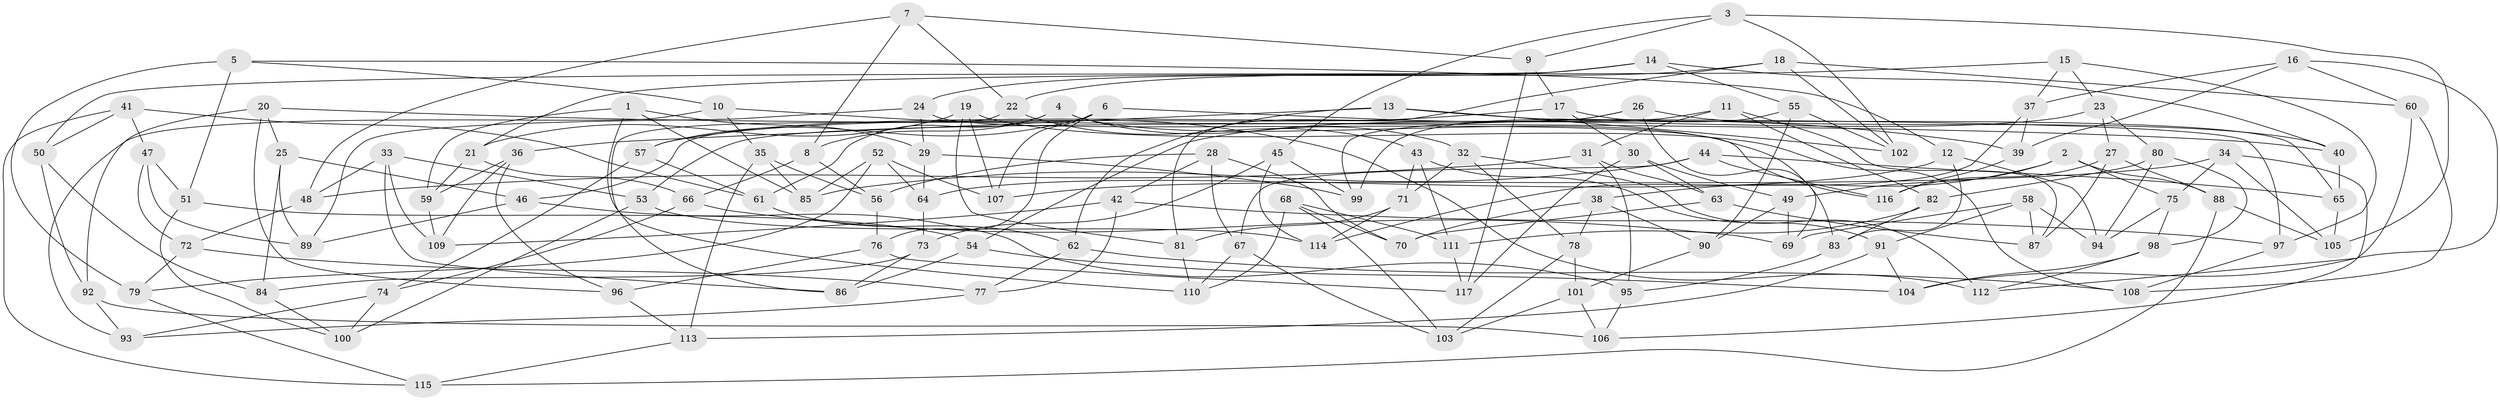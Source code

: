 // coarse degree distribution, {6: 0.10869565217391304, 8: 0.08695652173913043, 12: 0.043478260869565216, 11: 0.043478260869565216, 7: 0.10869565217391304, 4: 0.34782608695652173, 5: 0.10869565217391304, 9: 0.021739130434782608, 14: 0.021739130434782608, 13: 0.021739130434782608, 3: 0.06521739130434782, 15: 0.021739130434782608}
// Generated by graph-tools (version 1.1) at 2025/20/03/04/25 18:20:37]
// undirected, 117 vertices, 234 edges
graph export_dot {
graph [start="1"]
  node [color=gray90,style=filled];
  1;
  2;
  3;
  4;
  5;
  6;
  7;
  8;
  9;
  10;
  11;
  12;
  13;
  14;
  15;
  16;
  17;
  18;
  19;
  20;
  21;
  22;
  23;
  24;
  25;
  26;
  27;
  28;
  29;
  30;
  31;
  32;
  33;
  34;
  35;
  36;
  37;
  38;
  39;
  40;
  41;
  42;
  43;
  44;
  45;
  46;
  47;
  48;
  49;
  50;
  51;
  52;
  53;
  54;
  55;
  56;
  57;
  58;
  59;
  60;
  61;
  62;
  63;
  64;
  65;
  66;
  67;
  68;
  69;
  70;
  71;
  72;
  73;
  74;
  75;
  76;
  77;
  78;
  79;
  80;
  81;
  82;
  83;
  84;
  85;
  86;
  87;
  88;
  89;
  90;
  91;
  92;
  93;
  94;
  95;
  96;
  97;
  98;
  99;
  100;
  101;
  102;
  103;
  104;
  105;
  106;
  107;
  108;
  109;
  110;
  111;
  112;
  113;
  114;
  115;
  116;
  117;
  1 -- 59;
  1 -- 29;
  1 -- 110;
  1 -- 85;
  2 -- 88;
  2 -- 75;
  2 -- 49;
  2 -- 38;
  3 -- 9;
  3 -- 102;
  3 -- 105;
  3 -- 45;
  4 -- 8;
  4 -- 61;
  4 -- 83;
  4 -- 32;
  5 -- 51;
  5 -- 10;
  5 -- 12;
  5 -- 79;
  6 -- 107;
  6 -- 57;
  6 -- 39;
  6 -- 76;
  7 -- 8;
  7 -- 48;
  7 -- 9;
  7 -- 22;
  8 -- 66;
  8 -- 56;
  9 -- 117;
  9 -- 17;
  10 -- 35;
  10 -- 93;
  10 -- 112;
  11 -- 87;
  11 -- 99;
  11 -- 31;
  11 -- 82;
  12 -- 94;
  12 -- 83;
  12 -- 64;
  13 -- 97;
  13 -- 102;
  13 -- 36;
  13 -- 62;
  14 -- 40;
  14 -- 55;
  14 -- 24;
  14 -- 50;
  15 -- 37;
  15 -- 21;
  15 -- 97;
  15 -- 23;
  16 -- 39;
  16 -- 37;
  16 -- 60;
  16 -- 104;
  17 -- 65;
  17 -- 57;
  17 -- 30;
  18 -- 102;
  18 -- 81;
  18 -- 60;
  18 -- 22;
  19 -- 21;
  19 -- 108;
  19 -- 81;
  19 -- 107;
  20 -- 40;
  20 -- 25;
  20 -- 96;
  20 -- 92;
  21 -- 66;
  21 -- 59;
  22 -- 43;
  22 -- 86;
  23 -- 54;
  23 -- 80;
  23 -- 27;
  24 -- 89;
  24 -- 29;
  24 -- 116;
  25 -- 89;
  25 -- 46;
  25 -- 84;
  26 -- 46;
  26 -- 69;
  26 -- 40;
  26 -- 53;
  27 -- 88;
  27 -- 87;
  27 -- 116;
  28 -- 70;
  28 -- 42;
  28 -- 67;
  28 -- 56;
  29 -- 99;
  29 -- 64;
  30 -- 49;
  30 -- 63;
  30 -- 117;
  31 -- 48;
  31 -- 63;
  31 -- 95;
  32 -- 71;
  32 -- 78;
  32 -- 112;
  33 -- 86;
  33 -- 48;
  33 -- 53;
  33 -- 109;
  34 -- 105;
  34 -- 75;
  34 -- 107;
  34 -- 106;
  35 -- 113;
  35 -- 85;
  35 -- 56;
  36 -- 59;
  36 -- 96;
  36 -- 109;
  37 -- 39;
  37 -- 114;
  38 -- 70;
  38 -- 90;
  38 -- 78;
  39 -- 116;
  40 -- 65;
  41 -- 115;
  41 -- 61;
  41 -- 50;
  41 -- 47;
  42 -- 77;
  42 -- 97;
  42 -- 109;
  43 -- 91;
  43 -- 111;
  43 -- 71;
  44 -- 65;
  44 -- 85;
  44 -- 116;
  44 -- 67;
  45 -- 73;
  45 -- 99;
  45 -- 114;
  46 -- 89;
  46 -- 95;
  47 -- 51;
  47 -- 72;
  47 -- 89;
  48 -- 72;
  49 -- 90;
  49 -- 69;
  50 -- 92;
  50 -- 84;
  51 -- 100;
  51 -- 54;
  52 -- 79;
  52 -- 107;
  52 -- 64;
  52 -- 85;
  53 -- 114;
  53 -- 100;
  54 -- 104;
  54 -- 86;
  55 -- 102;
  55 -- 90;
  55 -- 99;
  56 -- 76;
  57 -- 61;
  57 -- 74;
  58 -- 94;
  58 -- 69;
  58 -- 87;
  58 -- 91;
  59 -- 109;
  60 -- 108;
  60 -- 112;
  61 -- 62;
  62 -- 77;
  62 -- 108;
  63 -- 70;
  63 -- 87;
  64 -- 73;
  65 -- 105;
  66 -- 69;
  66 -- 74;
  67 -- 110;
  67 -- 103;
  68 -- 111;
  68 -- 70;
  68 -- 110;
  68 -- 103;
  71 -- 114;
  71 -- 81;
  72 -- 77;
  72 -- 79;
  73 -- 86;
  73 -- 84;
  74 -- 100;
  74 -- 93;
  75 -- 94;
  75 -- 98;
  76 -- 96;
  76 -- 117;
  77 -- 93;
  78 -- 101;
  78 -- 103;
  79 -- 115;
  80 -- 82;
  80 -- 98;
  80 -- 94;
  81 -- 110;
  82 -- 83;
  82 -- 111;
  83 -- 95;
  84 -- 100;
  88 -- 115;
  88 -- 105;
  90 -- 101;
  91 -- 113;
  91 -- 104;
  92 -- 93;
  92 -- 106;
  95 -- 106;
  96 -- 113;
  97 -- 108;
  98 -- 104;
  98 -- 112;
  101 -- 106;
  101 -- 103;
  111 -- 117;
  113 -- 115;
}
